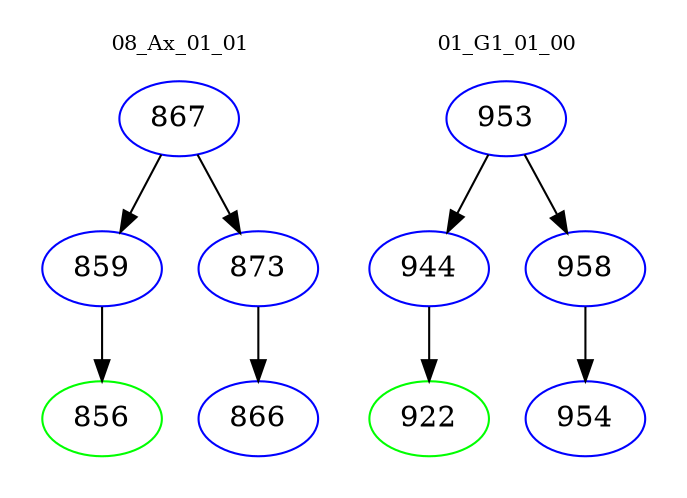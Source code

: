 digraph{
subgraph cluster_0 {
color = white
label = "08_Ax_01_01";
fontsize=10;
T0_867 [label="867", color="blue"]
T0_867 -> T0_859 [color="black"]
T0_859 [label="859", color="blue"]
T0_859 -> T0_856 [color="black"]
T0_856 [label="856", color="green"]
T0_867 -> T0_873 [color="black"]
T0_873 [label="873", color="blue"]
T0_873 -> T0_866 [color="black"]
T0_866 [label="866", color="blue"]
}
subgraph cluster_1 {
color = white
label = "01_G1_01_00";
fontsize=10;
T1_953 [label="953", color="blue"]
T1_953 -> T1_944 [color="black"]
T1_944 [label="944", color="blue"]
T1_944 -> T1_922 [color="black"]
T1_922 [label="922", color="green"]
T1_953 -> T1_958 [color="black"]
T1_958 [label="958", color="blue"]
T1_958 -> T1_954 [color="black"]
T1_954 [label="954", color="blue"]
}
}
